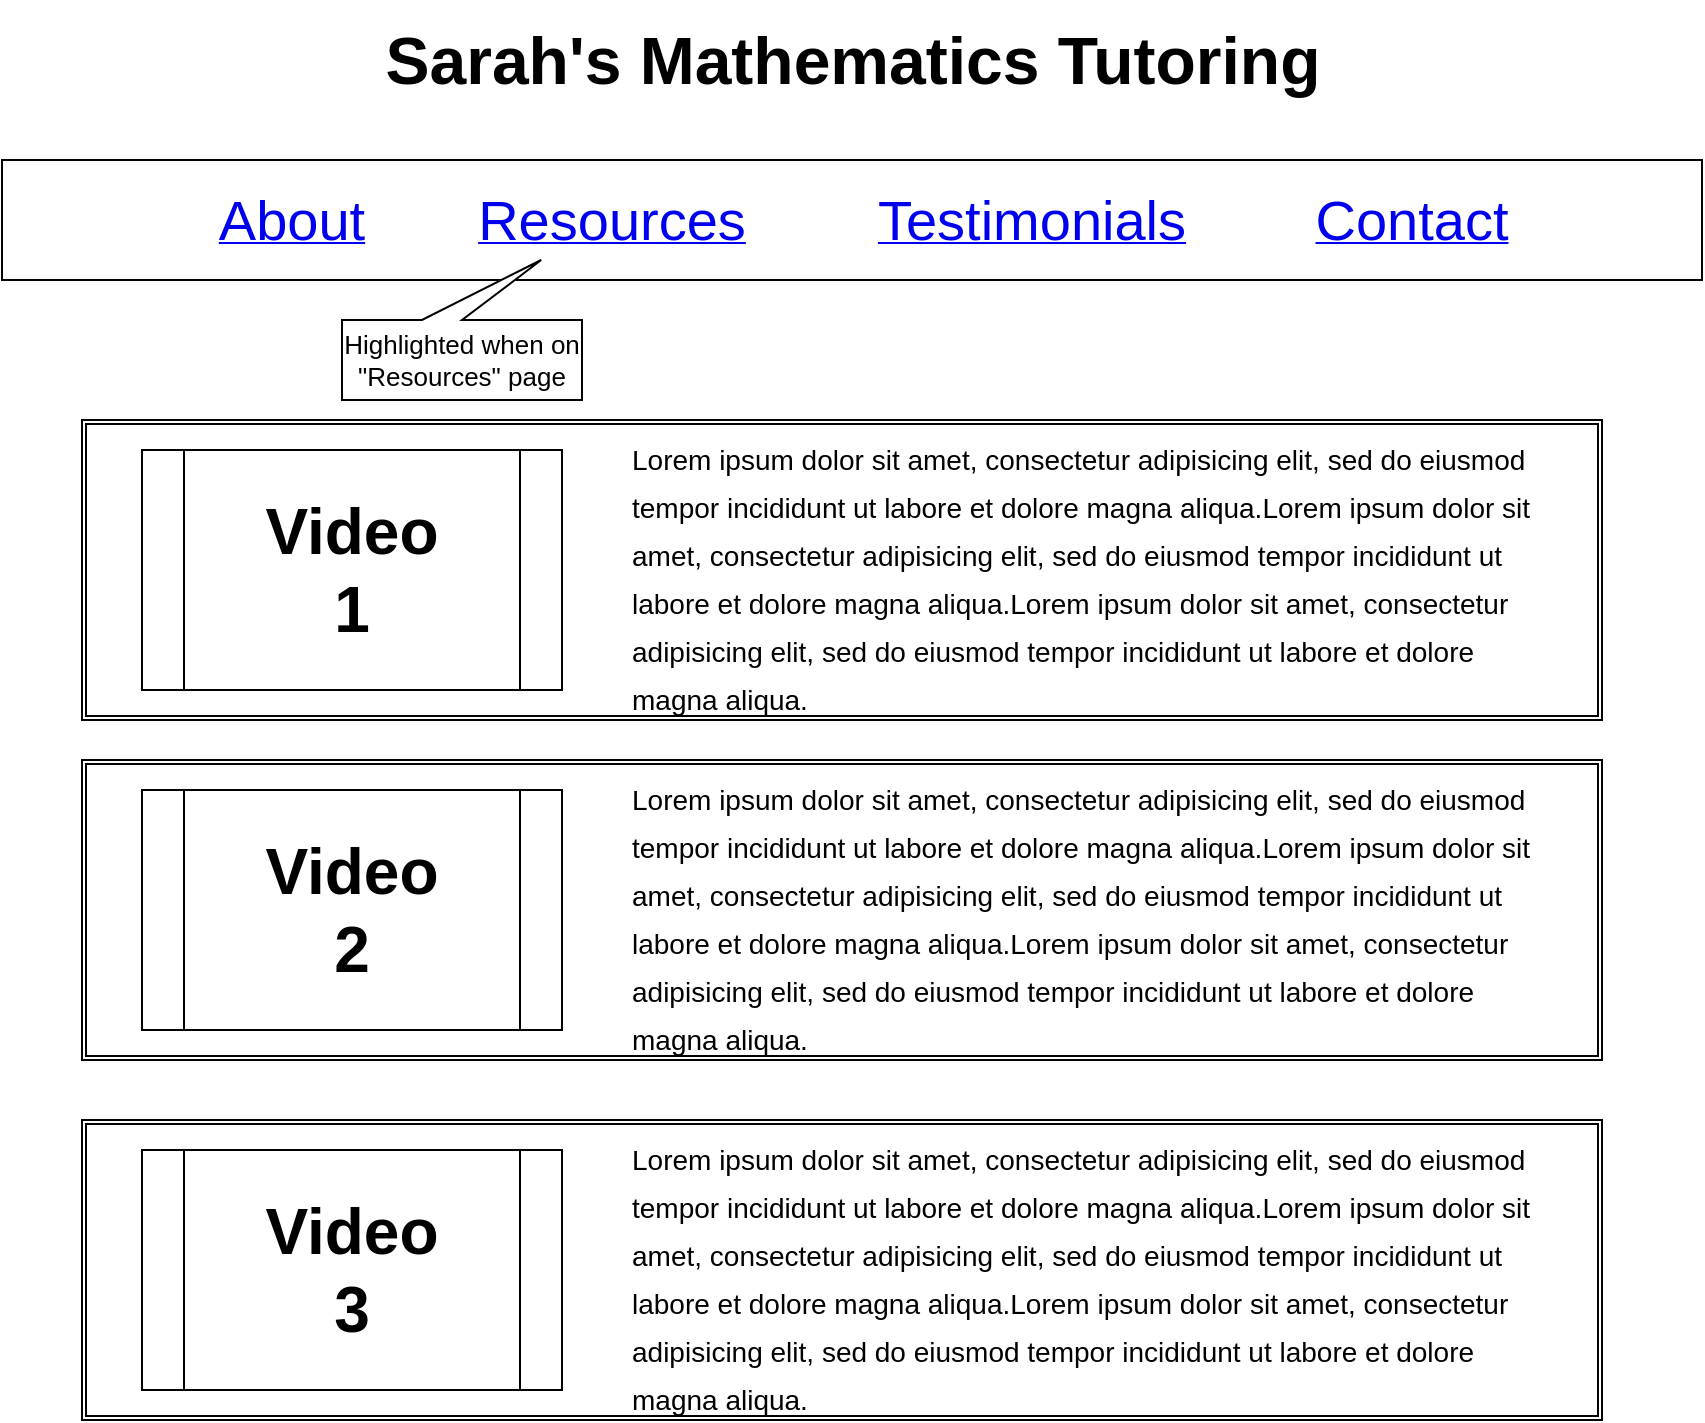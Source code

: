 <mxfile version="13.1.11" type="device"><diagram id="HY3h2QnMQoRczmUnkzMk" name="Page-1"><mxGraphModel dx="1422" dy="753" grid="1" gridSize="10" guides="1" tooltips="1" connect="1" arrows="1" fold="1" page="1" pageScale="1" pageWidth="850" pageHeight="1100" math="0" shadow="0"><root><mxCell id="0"/><mxCell id="1" parent="0"/><mxCell id="EfgyFLYu_05cxNpPPnBv-1" value="" style="rounded=0;whiteSpace=wrap;html=1;labelBackgroundColor=#009900;labelBorderColor=none;" parent="1" vertex="1"><mxGeometry y="100" width="850" height="60" as="geometry"/></mxCell><mxCell id="EfgyFLYu_05cxNpPPnBv-5" value="Sarah's Mathematics Tutoring" style="text;strokeColor=none;fillColor=none;html=1;fontSize=33;fontStyle=1;verticalAlign=middle;align=center;" parent="1" vertex="1"><mxGeometry x="180" y="20" width="490" height="60" as="geometry"/></mxCell><UserObject label="&lt;font style=&quot;font-size: 28px&quot;&gt;About&lt;/font&gt;" link="https://www.draw.io" id="EfgyFLYu_05cxNpPPnBv-24"><mxCell style="text;html=1;strokeColor=none;fillColor=none;whiteSpace=wrap;align=center;verticalAlign=middle;fontColor=#0000EE;fontStyle=4;" parent="1" vertex="1"><mxGeometry x="60" y="100" width="170" height="60" as="geometry"/></mxCell></UserObject><UserObject label="&lt;font style=&quot;font-size: 28px&quot;&gt;Resources&lt;/font&gt;" link="https://www.draw.io" id="EfgyFLYu_05cxNpPPnBv-25"><mxCell style="text;html=1;strokeColor=none;fillColor=none;whiteSpace=wrap;align=center;verticalAlign=middle;fontColor=#0000EE;fontStyle=4;" parent="1" vertex="1"><mxGeometry x="220" y="100" width="170" height="60" as="geometry"/></mxCell></UserObject><UserObject label="&lt;font style=&quot;font-size: 28px&quot;&gt;Testimonials&lt;/font&gt;&lt;span style=&quot;color: rgba(0 , 0 , 0 , 0) ; font-family: monospace ; font-size: 0px&quot;&gt;%3CmxGraphModel%3E%3Croot%3E%3CmxCell%20id%3D%220%22%2F%3E%3CmxCell%20id%3D%221%22%20parent%3D%220%22%2F%3E%3CUserObject%20label%3D%22%26lt%3Bfont%20style%3D%26quot%3Bfont-size%3A%2028px%26quot%3B%26gt%3BResources%26lt%3B%2Ffont%26gt%3B%22%20link%3D%22https%3A%2F%2Fwww.draw.io%22%20id%3D%222%22%3E%3CmxCell%20style%3D%22text%3Bhtml%3D1%3BstrokeColor%3Dnone%3BfillColor%3Dnone%3BwhiteSpace%3Dwrap%3Balign%3Dcenter%3BverticalAlign%3Dmiddle%3BfontColor%3D%230000EE%3BfontStyle%3D4%3B%22%20vertex%3D%221%22%20parent%3D%221%22%3E%3CmxGeometry%20x%3D%22230%22%20y%3D%22100%22%20width%3D%22170%22%20height%3D%2260%22%20as%3D%22geometry%22%2F%3E%3C%2FmxCell%3E%3C%2FUserObject%3E%3C%2Froot%3E%3C%2FmxGraphModel%3E&lt;/span&gt;" link="https://www.draw.io" id="EfgyFLYu_05cxNpPPnBv-26"><mxCell style="text;html=1;strokeColor=none;fillColor=none;whiteSpace=wrap;align=center;verticalAlign=middle;fontColor=#0000EE;fontStyle=4;" parent="1" vertex="1"><mxGeometry x="430" y="100" width="170" height="60" as="geometry"/></mxCell></UserObject><UserObject label="&lt;font style=&quot;font-size: 28px&quot;&gt;Contact&lt;/font&gt;" link="https://www.draw.io" id="EfgyFLYu_05cxNpPPnBv-27"><mxCell style="text;html=1;strokeColor=none;fillColor=none;whiteSpace=wrap;align=center;verticalAlign=middle;fontColor=#0000EE;fontStyle=4;" parent="1" vertex="1"><mxGeometry x="620" y="100" width="170" height="60" as="geometry"/></mxCell></UserObject><mxCell id="cHxdaTtlp1-LkPEK_a7O-1" value="" style="shape=ext;double=1;rounded=0;whiteSpace=wrap;html=1;labelBackgroundColor=none;fontSize=13;align=left;" vertex="1" parent="1"><mxGeometry x="40" y="230" width="760" height="150" as="geometry"/></mxCell><mxCell id="EfgyFLYu_05cxNpPPnBv-29" value="&lt;h1 style=&quot;font-size: 20px&quot;&gt;&lt;/h1&gt;&lt;font style=&quot;font-size: 14px&quot;&gt;Lorem ipsum dolor&amp;nbsp;sit amet, consectetur adipisicing elit, sed do eiusmod tempor incididunt ut labore et dolore magna aliqua.Lorem ipsum dolor&amp;nbsp;sit amet, consectetur adipisicing elit, sed do eiusmod tempor incididunt ut labore et dolore magna aliqua.Lorem ipsum dolor&amp;nbsp;sit amet, consectetur adipisicing elit, sed do eiusmod tempor incididunt ut labore et dolore magna aliqua.&amp;nbsp;&lt;br&gt;&lt;/font&gt;" style="text;html=1;strokeColor=none;fillColor=none;spacing=5;spacingTop=-20;overflow=hidden;rounded=0;fontSize=20;align=left;whiteSpace=wrap;" parent="1" vertex="1"><mxGeometry x="310" y="232.5" width="470" height="145" as="geometry"/></mxCell><mxCell id="cHxdaTtlp1-LkPEK_a7O-2" value="" style="shape=callout;whiteSpace=wrap;html=1;perimeter=calloutPerimeter;labelBackgroundColor=none;fontSize=13;align=left;base=20;position2=0.17;direction=west;" vertex="1" parent="1"><mxGeometry x="170" y="150" width="120" height="70" as="geometry"/></mxCell><mxCell id="cHxdaTtlp1-LkPEK_a7O-3" value="Highlighted when on &quot;Resources&quot; page" style="text;html=1;strokeColor=none;fillColor=none;align=center;verticalAlign=middle;whiteSpace=wrap;rounded=0;labelBackgroundColor=none;fontSize=13;" vertex="1" parent="1"><mxGeometry x="170" y="190" width="120" height="20" as="geometry"/></mxCell><mxCell id="cHxdaTtlp1-LkPEK_a7O-8" value="" style="shape=process;whiteSpace=wrap;html=1;backgroundOutline=1;labelBackgroundColor=none;fontSize=13;align=left;" vertex="1" parent="1"><mxGeometry x="70" y="245" width="210" height="120" as="geometry"/></mxCell><mxCell id="cHxdaTtlp1-LkPEK_a7O-9" value="Video 1" style="text;html=1;strokeColor=none;fillColor=none;align=center;verticalAlign=middle;whiteSpace=wrap;rounded=0;labelBackgroundColor=none;fontSize=32;fontStyle=1" vertex="1" parent="1"><mxGeometry x="120" y="297.5" width="110" height="15" as="geometry"/></mxCell><mxCell id="cHxdaTtlp1-LkPEK_a7O-10" value="" style="shape=ext;double=1;rounded=0;whiteSpace=wrap;html=1;labelBackgroundColor=none;fontSize=13;align=left;" vertex="1" parent="1"><mxGeometry x="40" y="400" width="760" height="150" as="geometry"/></mxCell><mxCell id="cHxdaTtlp1-LkPEK_a7O-11" value="&lt;h1 style=&quot;font-size: 20px&quot;&gt;&lt;/h1&gt;&lt;font style=&quot;font-size: 14px&quot;&gt;Lorem ipsum dolor&amp;nbsp;sit amet, consectetur adipisicing elit, sed do eiusmod tempor incididunt ut labore et dolore magna aliqua.Lorem ipsum dolor&amp;nbsp;sit amet, consectetur adipisicing elit, sed do eiusmod tempor incididunt ut labore et dolore magna aliqua.Lorem ipsum dolor&amp;nbsp;sit amet, consectetur adipisicing elit, sed do eiusmod tempor incididunt ut labore et dolore magna aliqua.&amp;nbsp;&lt;br&gt;&lt;/font&gt;" style="text;html=1;strokeColor=none;fillColor=none;spacing=5;spacingTop=-20;overflow=hidden;rounded=0;fontSize=20;align=left;whiteSpace=wrap;" vertex="1" parent="1"><mxGeometry x="310" y="402.5" width="470" height="145" as="geometry"/></mxCell><mxCell id="cHxdaTtlp1-LkPEK_a7O-12" value="" style="shape=process;whiteSpace=wrap;html=1;backgroundOutline=1;labelBackgroundColor=none;fontSize=13;align=left;" vertex="1" parent="1"><mxGeometry x="70" y="415" width="210" height="120" as="geometry"/></mxCell><mxCell id="cHxdaTtlp1-LkPEK_a7O-13" value="Video 2" style="text;html=1;strokeColor=none;fillColor=none;align=center;verticalAlign=middle;whiteSpace=wrap;rounded=0;labelBackgroundColor=none;fontSize=32;fontStyle=1" vertex="1" parent="1"><mxGeometry x="120" y="467.5" width="110" height="15" as="geometry"/></mxCell><mxCell id="cHxdaTtlp1-LkPEK_a7O-14" value="" style="shape=ext;double=1;rounded=0;whiteSpace=wrap;html=1;labelBackgroundColor=none;fontSize=13;align=left;" vertex="1" parent="1"><mxGeometry x="40" y="580" width="760" height="150" as="geometry"/></mxCell><mxCell id="cHxdaTtlp1-LkPEK_a7O-15" value="&lt;h1 style=&quot;font-size: 20px&quot;&gt;&lt;/h1&gt;&lt;font style=&quot;font-size: 14px&quot;&gt;Lorem ipsum dolor&amp;nbsp;sit amet, consectetur adipisicing elit, sed do eiusmod tempor incididunt ut labore et dolore magna aliqua.Lorem ipsum dolor&amp;nbsp;sit amet, consectetur adipisicing elit, sed do eiusmod tempor incididunt ut labore et dolore magna aliqua.Lorem ipsum dolor&amp;nbsp;sit amet, consectetur adipisicing elit, sed do eiusmod tempor incididunt ut labore et dolore magna aliqua.&amp;nbsp;&lt;br&gt;&lt;/font&gt;" style="text;html=1;strokeColor=none;fillColor=none;spacing=5;spacingTop=-20;overflow=hidden;rounded=0;fontSize=20;align=left;whiteSpace=wrap;" vertex="1" parent="1"><mxGeometry x="310" y="582.5" width="470" height="145" as="geometry"/></mxCell><mxCell id="cHxdaTtlp1-LkPEK_a7O-16" value="" style="shape=process;whiteSpace=wrap;html=1;backgroundOutline=1;labelBackgroundColor=none;fontSize=13;align=left;" vertex="1" parent="1"><mxGeometry x="70" y="595" width="210" height="120" as="geometry"/></mxCell><mxCell id="cHxdaTtlp1-LkPEK_a7O-17" value="Video 3" style="text;html=1;strokeColor=none;fillColor=none;align=center;verticalAlign=middle;whiteSpace=wrap;rounded=0;labelBackgroundColor=none;fontSize=32;fontStyle=1" vertex="1" parent="1"><mxGeometry x="120" y="647.5" width="110" height="15" as="geometry"/></mxCell></root></mxGraphModel></diagram></mxfile>